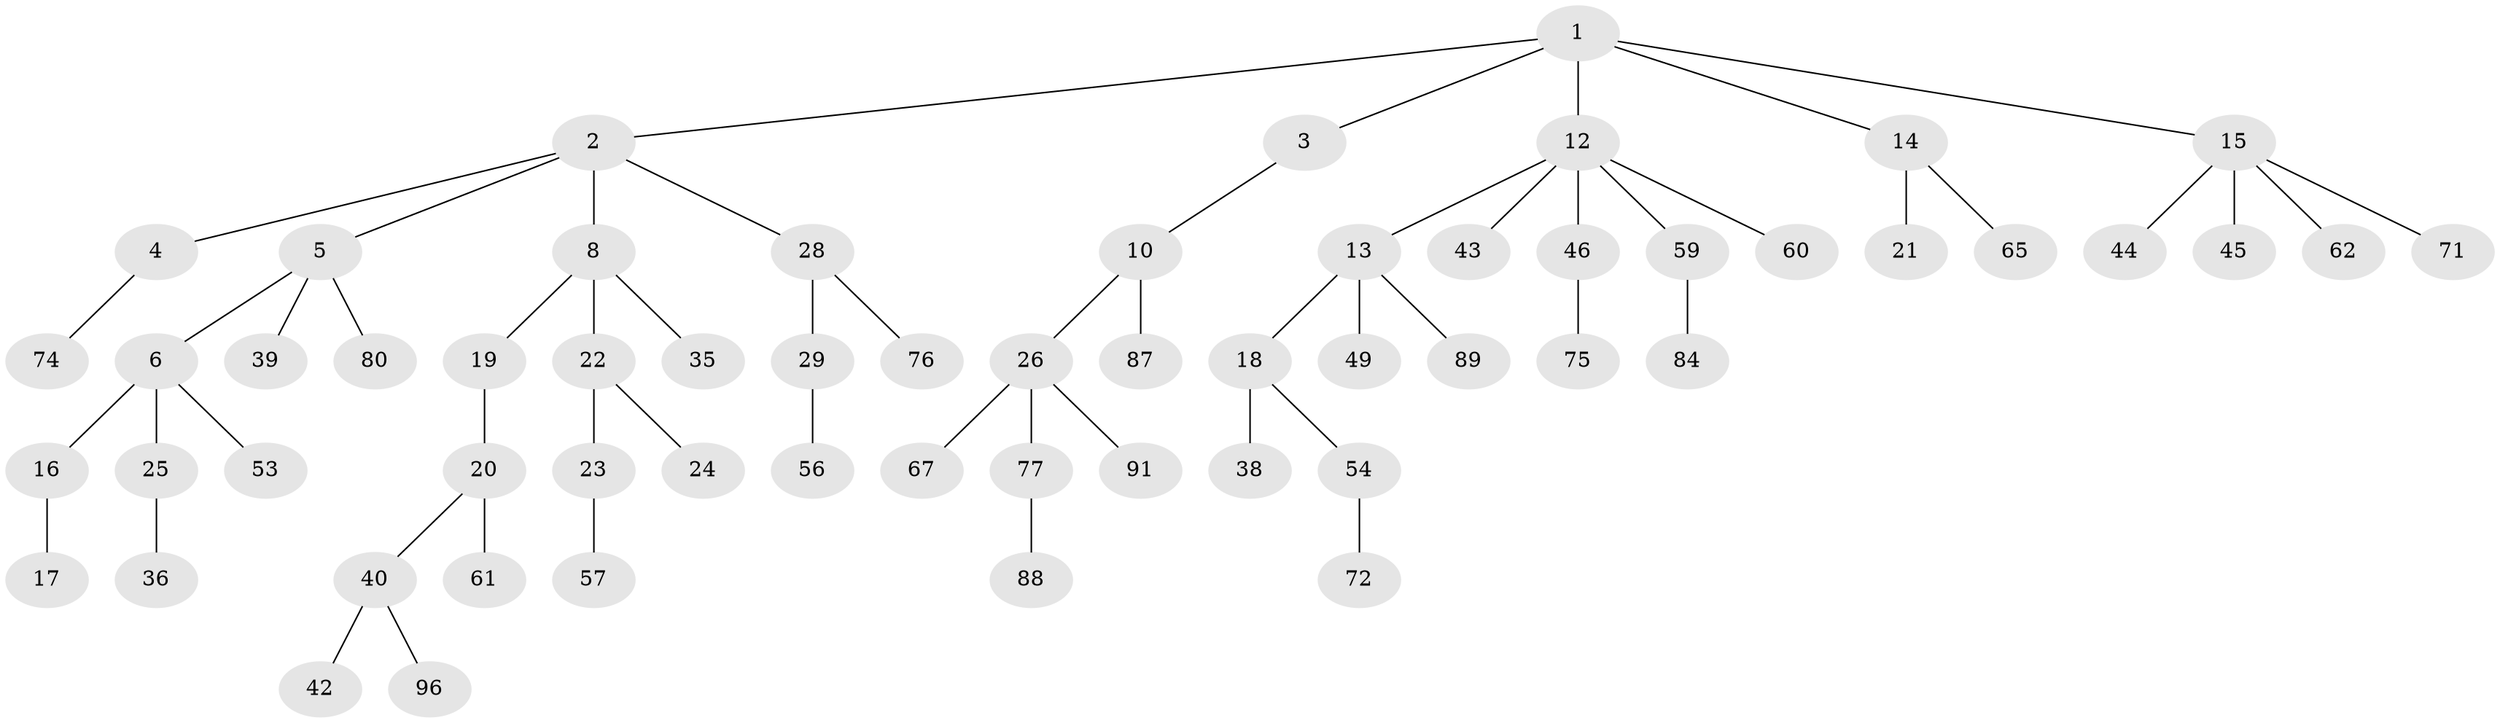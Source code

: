 // original degree distribution, {5: 0.041666666666666664, 6: 0.010416666666666666, 2: 0.25, 4: 0.07291666666666667, 3: 0.11458333333333333, 7: 0.010416666666666666, 1: 0.5}
// Generated by graph-tools (version 1.1) at 2025/11/02/27/25 16:11:27]
// undirected, 59 vertices, 58 edges
graph export_dot {
graph [start="1"]
  node [color=gray90,style=filled];
  1 [super="+11"];
  2 [super="+50"];
  3;
  4 [super="+7"];
  5 [super="+30"];
  6 [super="+37"];
  8 [super="+9"];
  10 [super="+32"];
  12 [super="+58"];
  13 [super="+64"];
  14 [super="+27"];
  15 [super="+34"];
  16 [super="+85"];
  17 [super="+81"];
  18 [super="+73"];
  19 [super="+33"];
  20 [super="+47"];
  21 [super="+82"];
  22 [super="+51"];
  23 [super="+66"];
  24;
  25 [super="+68"];
  26 [super="+31"];
  28 [super="+92"];
  29;
  35;
  36 [super="+55"];
  38 [super="+48"];
  39 [super="+41"];
  40 [super="+63"];
  42;
  43 [super="+95"];
  44 [super="+78"];
  45 [super="+52"];
  46 [super="+69"];
  49;
  53;
  54 [super="+70"];
  56;
  57;
  59 [super="+83"];
  60;
  61;
  62;
  65;
  67;
  71 [super="+86"];
  72;
  74 [super="+94"];
  75 [super="+93"];
  76;
  77 [super="+79"];
  80 [super="+90"];
  84;
  87;
  88;
  89;
  91;
  96;
  1 -- 2;
  1 -- 3;
  1 -- 12;
  1 -- 14;
  1 -- 15;
  2 -- 4;
  2 -- 5;
  2 -- 8;
  2 -- 28;
  3 -- 10;
  4 -- 74;
  5 -- 6;
  5 -- 39;
  5 -- 80;
  6 -- 16;
  6 -- 25;
  6 -- 53;
  8 -- 19;
  8 -- 22;
  8 -- 35;
  10 -- 26;
  10 -- 87;
  12 -- 13;
  12 -- 43;
  12 -- 46;
  12 -- 59;
  12 -- 60;
  13 -- 18;
  13 -- 49;
  13 -- 89;
  14 -- 21;
  14 -- 65;
  15 -- 44;
  15 -- 62;
  15 -- 71;
  15 -- 45;
  16 -- 17;
  18 -- 38;
  18 -- 54;
  19 -- 20;
  20 -- 40;
  20 -- 61;
  22 -- 23;
  22 -- 24;
  23 -- 57;
  25 -- 36;
  26 -- 77;
  26 -- 67;
  26 -- 91;
  28 -- 29;
  28 -- 76;
  29 -- 56;
  40 -- 42;
  40 -- 96;
  46 -- 75;
  54 -- 72;
  59 -- 84;
  77 -- 88;
}
